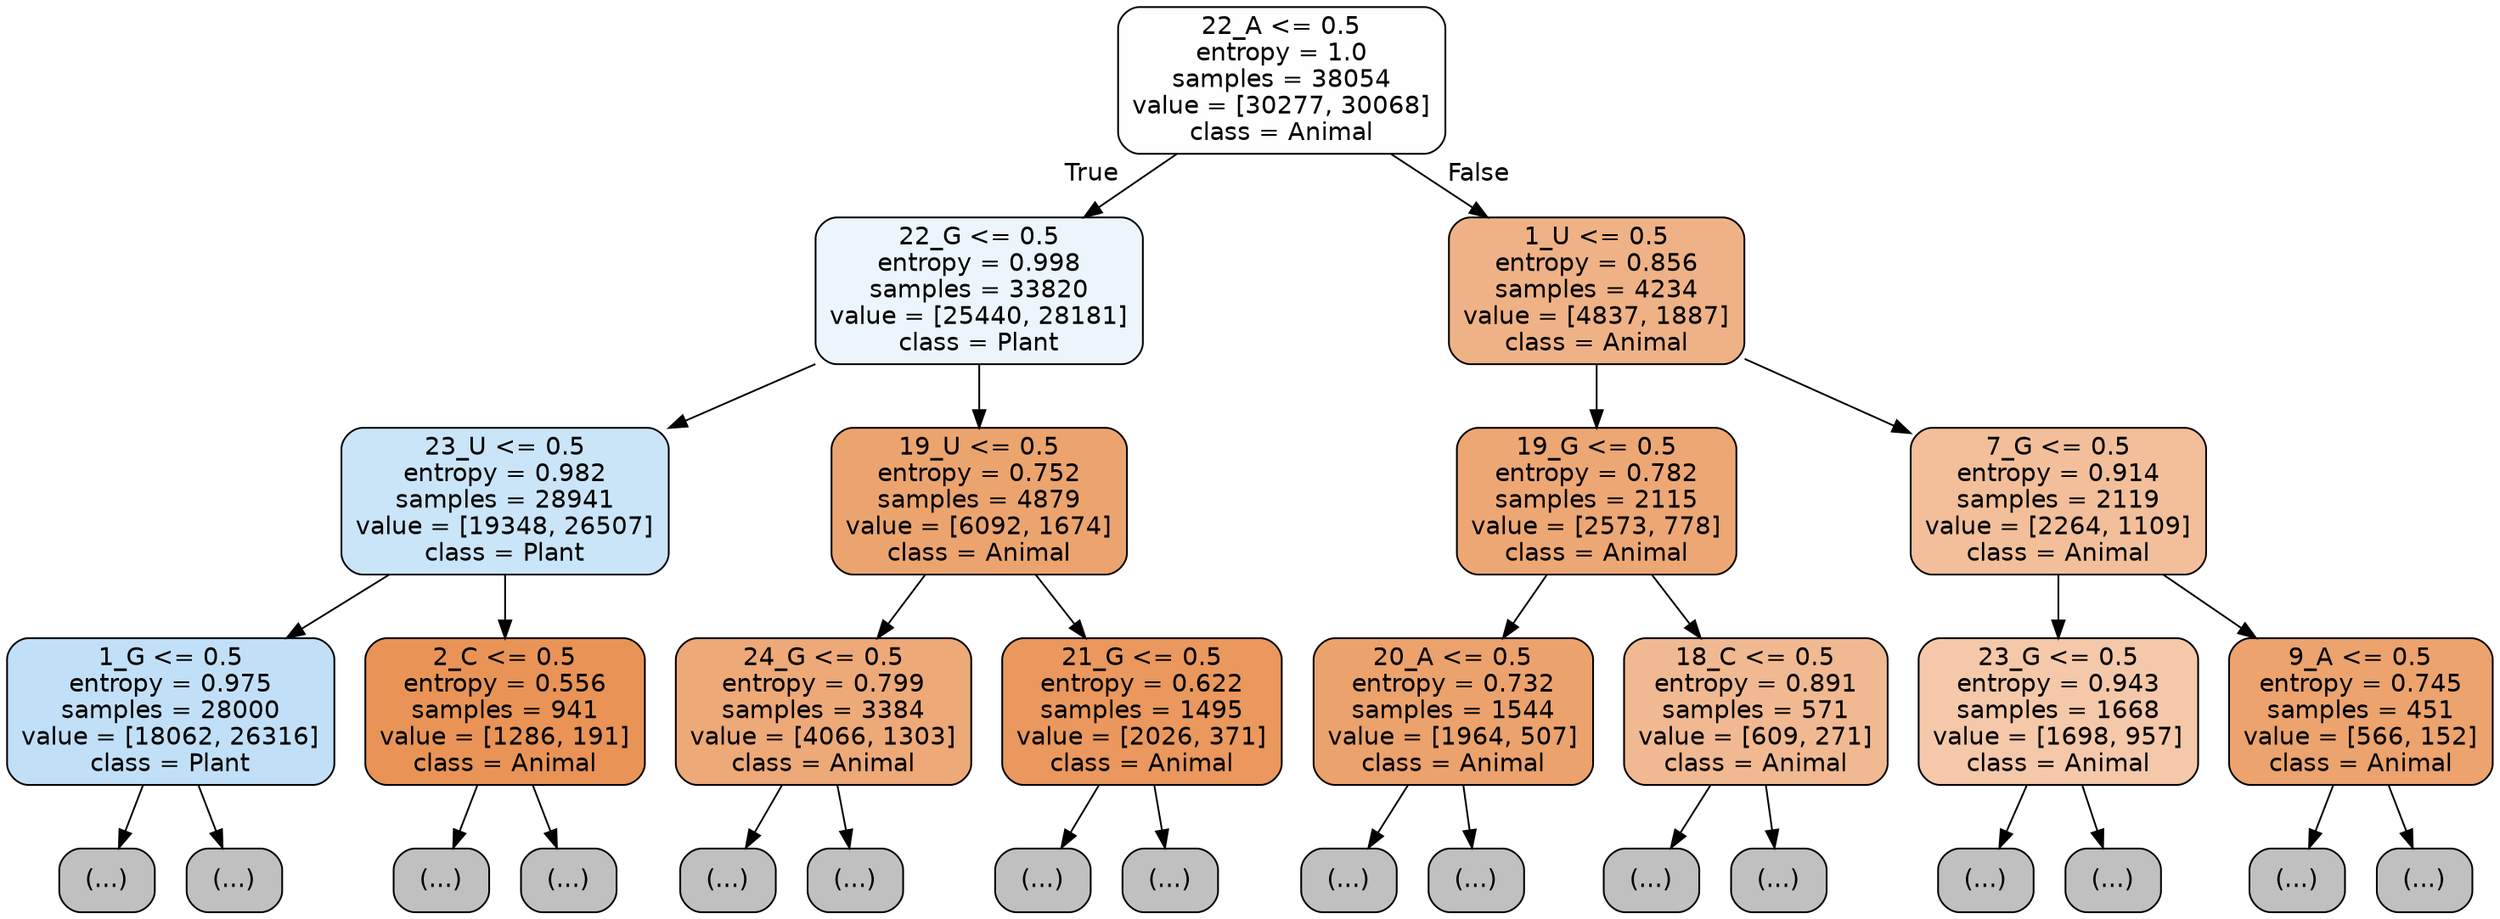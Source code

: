 digraph Tree {
node [shape=box, style="filled, rounded", color="black", fontname="helvetica"] ;
edge [fontname="helvetica"] ;
0 [label="22_A <= 0.5\nentropy = 1.0\nsamples = 38054\nvalue = [30277, 30068]\nclass = Animal", fillcolor="#fffefe"] ;
1 [label="22_G <= 0.5\nentropy = 0.998\nsamples = 33820\nvalue = [25440, 28181]\nclass = Plant", fillcolor="#ecf5fc"] ;
0 -> 1 [labeldistance=2.5, labelangle=45, headlabel="True"] ;
2 [label="23_U <= 0.5\nentropy = 0.982\nsamples = 28941\nvalue = [19348, 26507]\nclass = Plant", fillcolor="#cae5f8"] ;
1 -> 2 ;
3 [label="1_G <= 0.5\nentropy = 0.975\nsamples = 28000\nvalue = [18062, 26316]\nclass = Plant", fillcolor="#c1e0f7"] ;
2 -> 3 ;
4 [label="(...)", fillcolor="#C0C0C0"] ;
3 -> 4 ;
10547 [label="(...)", fillcolor="#C0C0C0"] ;
3 -> 10547 ;
12278 [label="2_C <= 0.5\nentropy = 0.556\nsamples = 941\nvalue = [1286, 191]\nclass = Animal", fillcolor="#e99456"] ;
2 -> 12278 ;
12279 [label="(...)", fillcolor="#C0C0C0"] ;
12278 -> 12279 ;
12528 [label="(...)", fillcolor="#C0C0C0"] ;
12278 -> 12528 ;
12591 [label="19_U <= 0.5\nentropy = 0.752\nsamples = 4879\nvalue = [6092, 1674]\nclass = Animal", fillcolor="#eca46f"] ;
1 -> 12591 ;
12592 [label="24_G <= 0.5\nentropy = 0.799\nsamples = 3384\nvalue = [4066, 1303]\nclass = Animal", fillcolor="#eda978"] ;
12591 -> 12592 ;
12593 [label="(...)", fillcolor="#C0C0C0"] ;
12592 -> 12593 ;
13974 [label="(...)", fillcolor="#C0C0C0"] ;
12592 -> 13974 ;
14049 [label="21_G <= 0.5\nentropy = 0.622\nsamples = 1495\nvalue = [2026, 371]\nclass = Animal", fillcolor="#ea985d"] ;
12591 -> 14049 ;
14050 [label="(...)", fillcolor="#C0C0C0"] ;
14049 -> 14050 ;
14365 [label="(...)", fillcolor="#C0C0C0"] ;
14049 -> 14365 ;
14532 [label="1_U <= 0.5\nentropy = 0.856\nsamples = 4234\nvalue = [4837, 1887]\nclass = Animal", fillcolor="#efb286"] ;
0 -> 14532 [labeldistance=2.5, labelangle=-45, headlabel="False"] ;
14533 [label="19_G <= 0.5\nentropy = 0.782\nsamples = 2115\nvalue = [2573, 778]\nclass = Animal", fillcolor="#eda775"] ;
14532 -> 14533 ;
14534 [label="20_A <= 0.5\nentropy = 0.732\nsamples = 1544\nvalue = [1964, 507]\nclass = Animal", fillcolor="#eca26c"] ;
14533 -> 14534 ;
14535 [label="(...)", fillcolor="#C0C0C0"] ;
14534 -> 14535 ;
15080 [label="(...)", fillcolor="#C0C0C0"] ;
14534 -> 15080 ;
15261 [label="18_C <= 0.5\nentropy = 0.891\nsamples = 571\nvalue = [609, 271]\nclass = Animal", fillcolor="#f1b991"] ;
14533 -> 15261 ;
15262 [label="(...)", fillcolor="#C0C0C0"] ;
15261 -> 15262 ;
15507 [label="(...)", fillcolor="#C0C0C0"] ;
15261 -> 15507 ;
15548 [label="7_G <= 0.5\nentropy = 0.914\nsamples = 2119\nvalue = [2264, 1109]\nclass = Animal", fillcolor="#f2bf9a"] ;
14532 -> 15548 ;
15549 [label="23_G <= 0.5\nentropy = 0.943\nsamples = 1668\nvalue = [1698, 957]\nclass = Animal", fillcolor="#f4c8a9"] ;
15548 -> 15549 ;
15550 [label="(...)", fillcolor="#C0C0C0"] ;
15549 -> 15550 ;
16149 [label="(...)", fillcolor="#C0C0C0"] ;
15549 -> 16149 ;
16220 [label="9_A <= 0.5\nentropy = 0.745\nsamples = 451\nvalue = [566, 152]\nclass = Animal", fillcolor="#eca36e"] ;
15548 -> 16220 ;
16221 [label="(...)", fillcolor="#C0C0C0"] ;
16220 -> 16221 ;
16402 [label="(...)", fillcolor="#C0C0C0"] ;
16220 -> 16402 ;
}